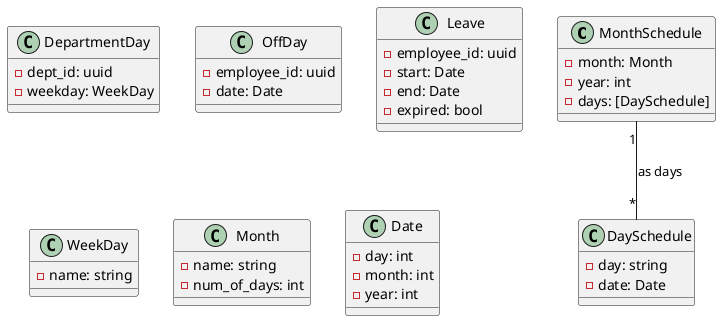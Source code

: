 @startuml scheduling domain

'== Entities ==
class MonthSchedule {
    -month: Month
    -year: int
    -days: [DaySchedule]
}

class DaySchedule {
    -day: string
    -date: Date
}

class DepartmentDay {
    -dept_id: uuid
    -weekday: WeekDay
}

class OffDay {
    -employee_id: uuid
    -date: Date
}

class Leave {
    -employee_id: uuid
    -start: Date
    -end: Date
    -expired: bool
}

'== Value objects ==
class WeekDay {
    -name: string
}

class Month {
    -name: string
    -num_of_days: int
}

class Date {
    -day: int
    -month: int
    -year: int
}

'== Associations ==
MonthSchedule "1" -- "*" DaySchedule : as days


@enduml